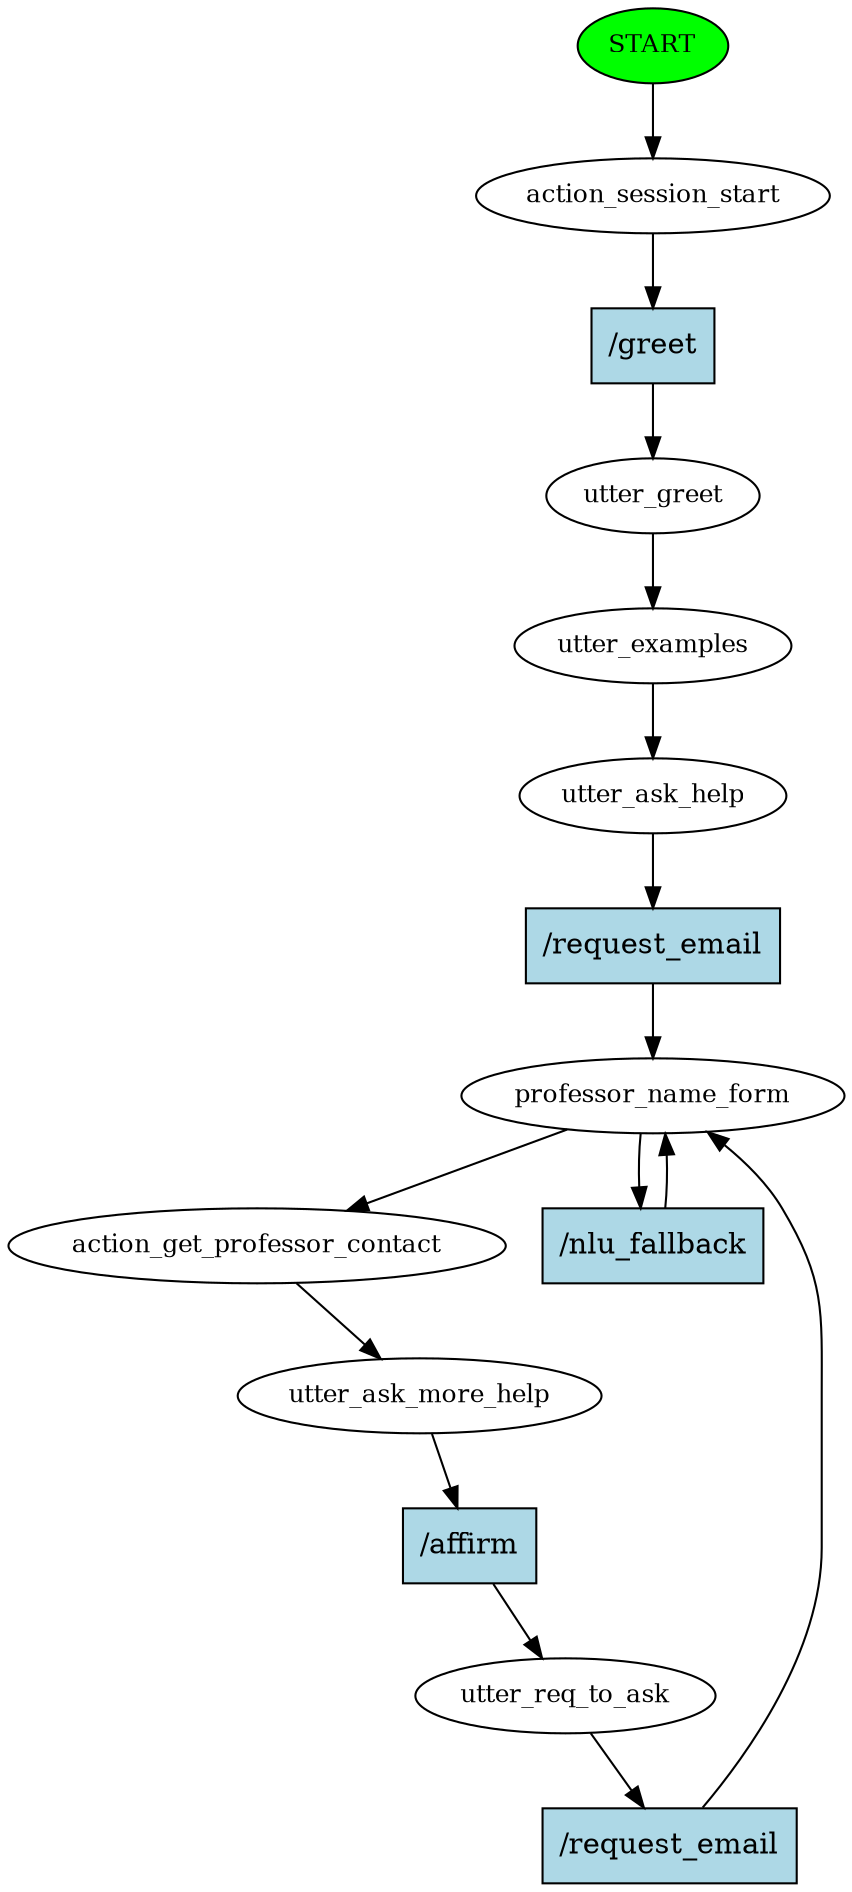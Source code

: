digraph  {
0 [class="start active", fillcolor=green, fontsize=12, label=START, style=filled];
1 [class=active, fontsize=12, label=action_session_start];
2 [class=active, fontsize=12, label=utter_greet];
3 [class=active, fontsize=12, label=utter_examples];
4 [class=active, fontsize=12, label=utter_ask_help];
5 [class=active, fontsize=12, label=professor_name_form];
8 [class=active, fontsize=12, label=action_get_professor_contact];
9 [class="active dashed", fontsize=12, label=utter_ask_more_help];
10 [class=active, fontsize=12, label=utter_req_to_ask];
14 [class="intent active", fillcolor=lightblue, label="/greet", shape=rect, style=filled];
15 [class="intent active", fillcolor=lightblue, label="/request_email", shape=rect, style=filled];
16 [class="intent active", fillcolor=lightblue, label="/nlu_fallback", shape=rect, style=filled];
17 [class="intent active", fillcolor=lightblue, label="/affirm", shape=rect, style=filled];
18 [class="intent active", fillcolor=lightblue, label="/request_email", shape=rect, style=filled];
0 -> 1  [class=active, key=NONE, label=""];
1 -> 14  [class=active, key=0];
2 -> 3  [class=active, key=NONE, label=""];
3 -> 4  [class=active, key=NONE, label=""];
4 -> 15  [class=active, key=0];
5 -> 8  [class=active, key=NONE, label=""];
5 -> 16  [class=active, key=0];
8 -> 9  [class=active, key=NONE, label=""];
9 -> 17  [class=active, key=0];
10 -> 18  [class=active, key=0];
14 -> 2  [class=active, key=0];
15 -> 5  [class=active, key=0];
16 -> 5  [class=active, key=0];
17 -> 10  [class=active, key=0];
18 -> 5  [class=active, key=0];
}
